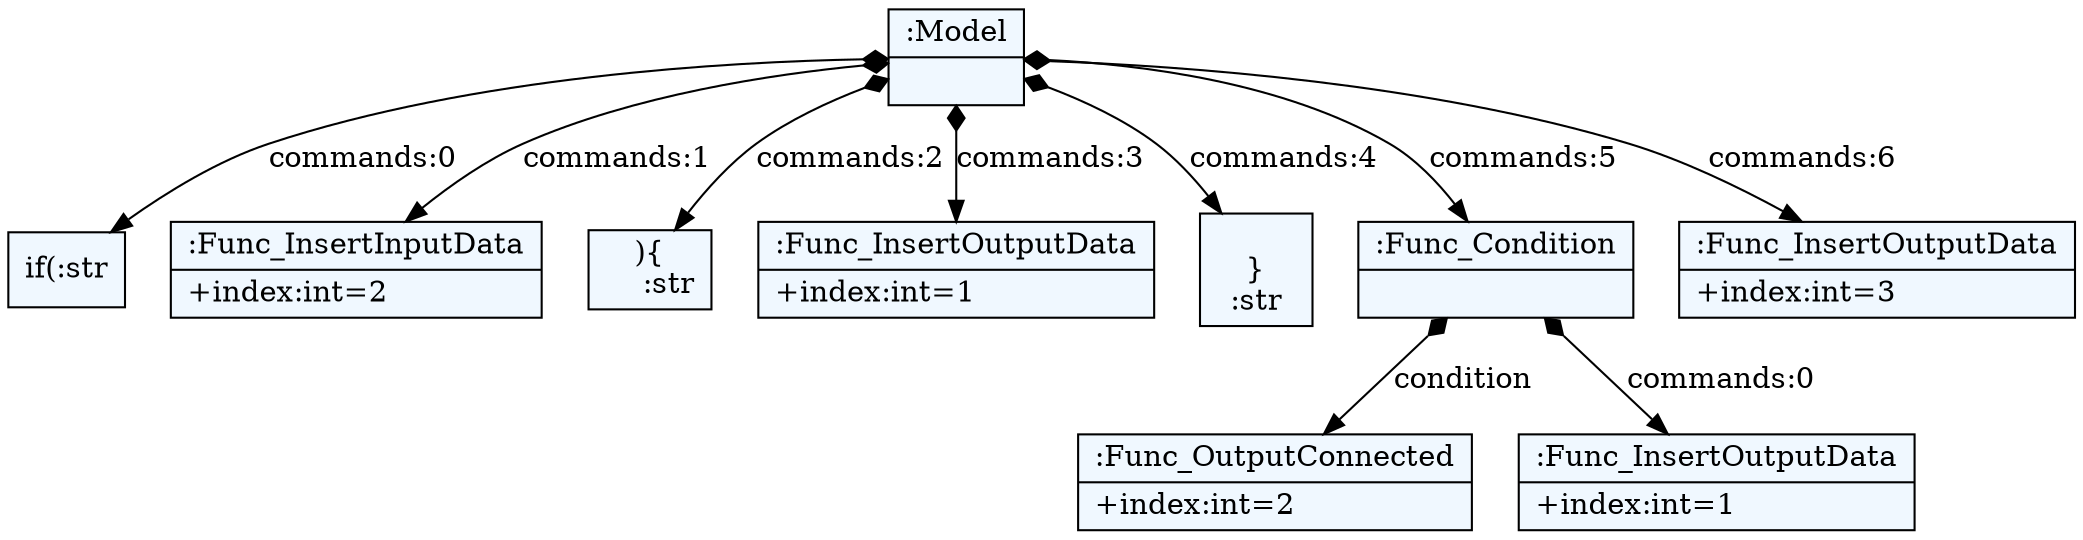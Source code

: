 
    digraph xtext {
    fontname = "Bitstream Vera Sans"
    fontsize = 8
    node[
        shape=record,
        style=filled,
        fillcolor=aliceblue
    ]
    nodesep = 0.3
    edge[dir=black,arrowtail=empty]


1941105874088 -> "if(:str" [label="commands:0" arrowtail=diamond dir=both]
1941105874088 -> 1941105743072 [label="commands:1" arrowtail=diamond dir=both]
1941105743072[label="{:Func_InsertInputData|+index:int=2\l}"]
1941105874088 -> "){\n    :str" [label="commands:2" arrowtail=diamond dir=both]
1941105874088 -> 1941105742176 [label="commands:3" arrowtail=diamond dir=both]
1941105742176[label="{:Func_InsertOutputData|+index:int=1\l}"]
1941105874088 -> "\n}\n:str" [label="commands:4" arrowtail=diamond dir=both]
1941105874088 -> 1941105742904 [label="commands:5" arrowtail=diamond dir=both]
1941105742904 -> 1941105742848 [label="condition" arrowtail=diamond dir=both]
1941105742848[label="{:Func_OutputConnected|+index:int=2\l}"]
1941105742904 -> 1941100221832 [label="commands:0" arrowtail=diamond dir=both]
1941100221832[label="{:Func_InsertOutputData|+index:int=1\l}"]
1941105742904[label="{:Func_Condition|}"]
1941105874088 -> 1941105742680 [label="commands:6" arrowtail=diamond dir=both]
1941105742680[label="{:Func_InsertOutputData|+index:int=3\l}"]
1941105874088[label="{:Model|}"]

}

